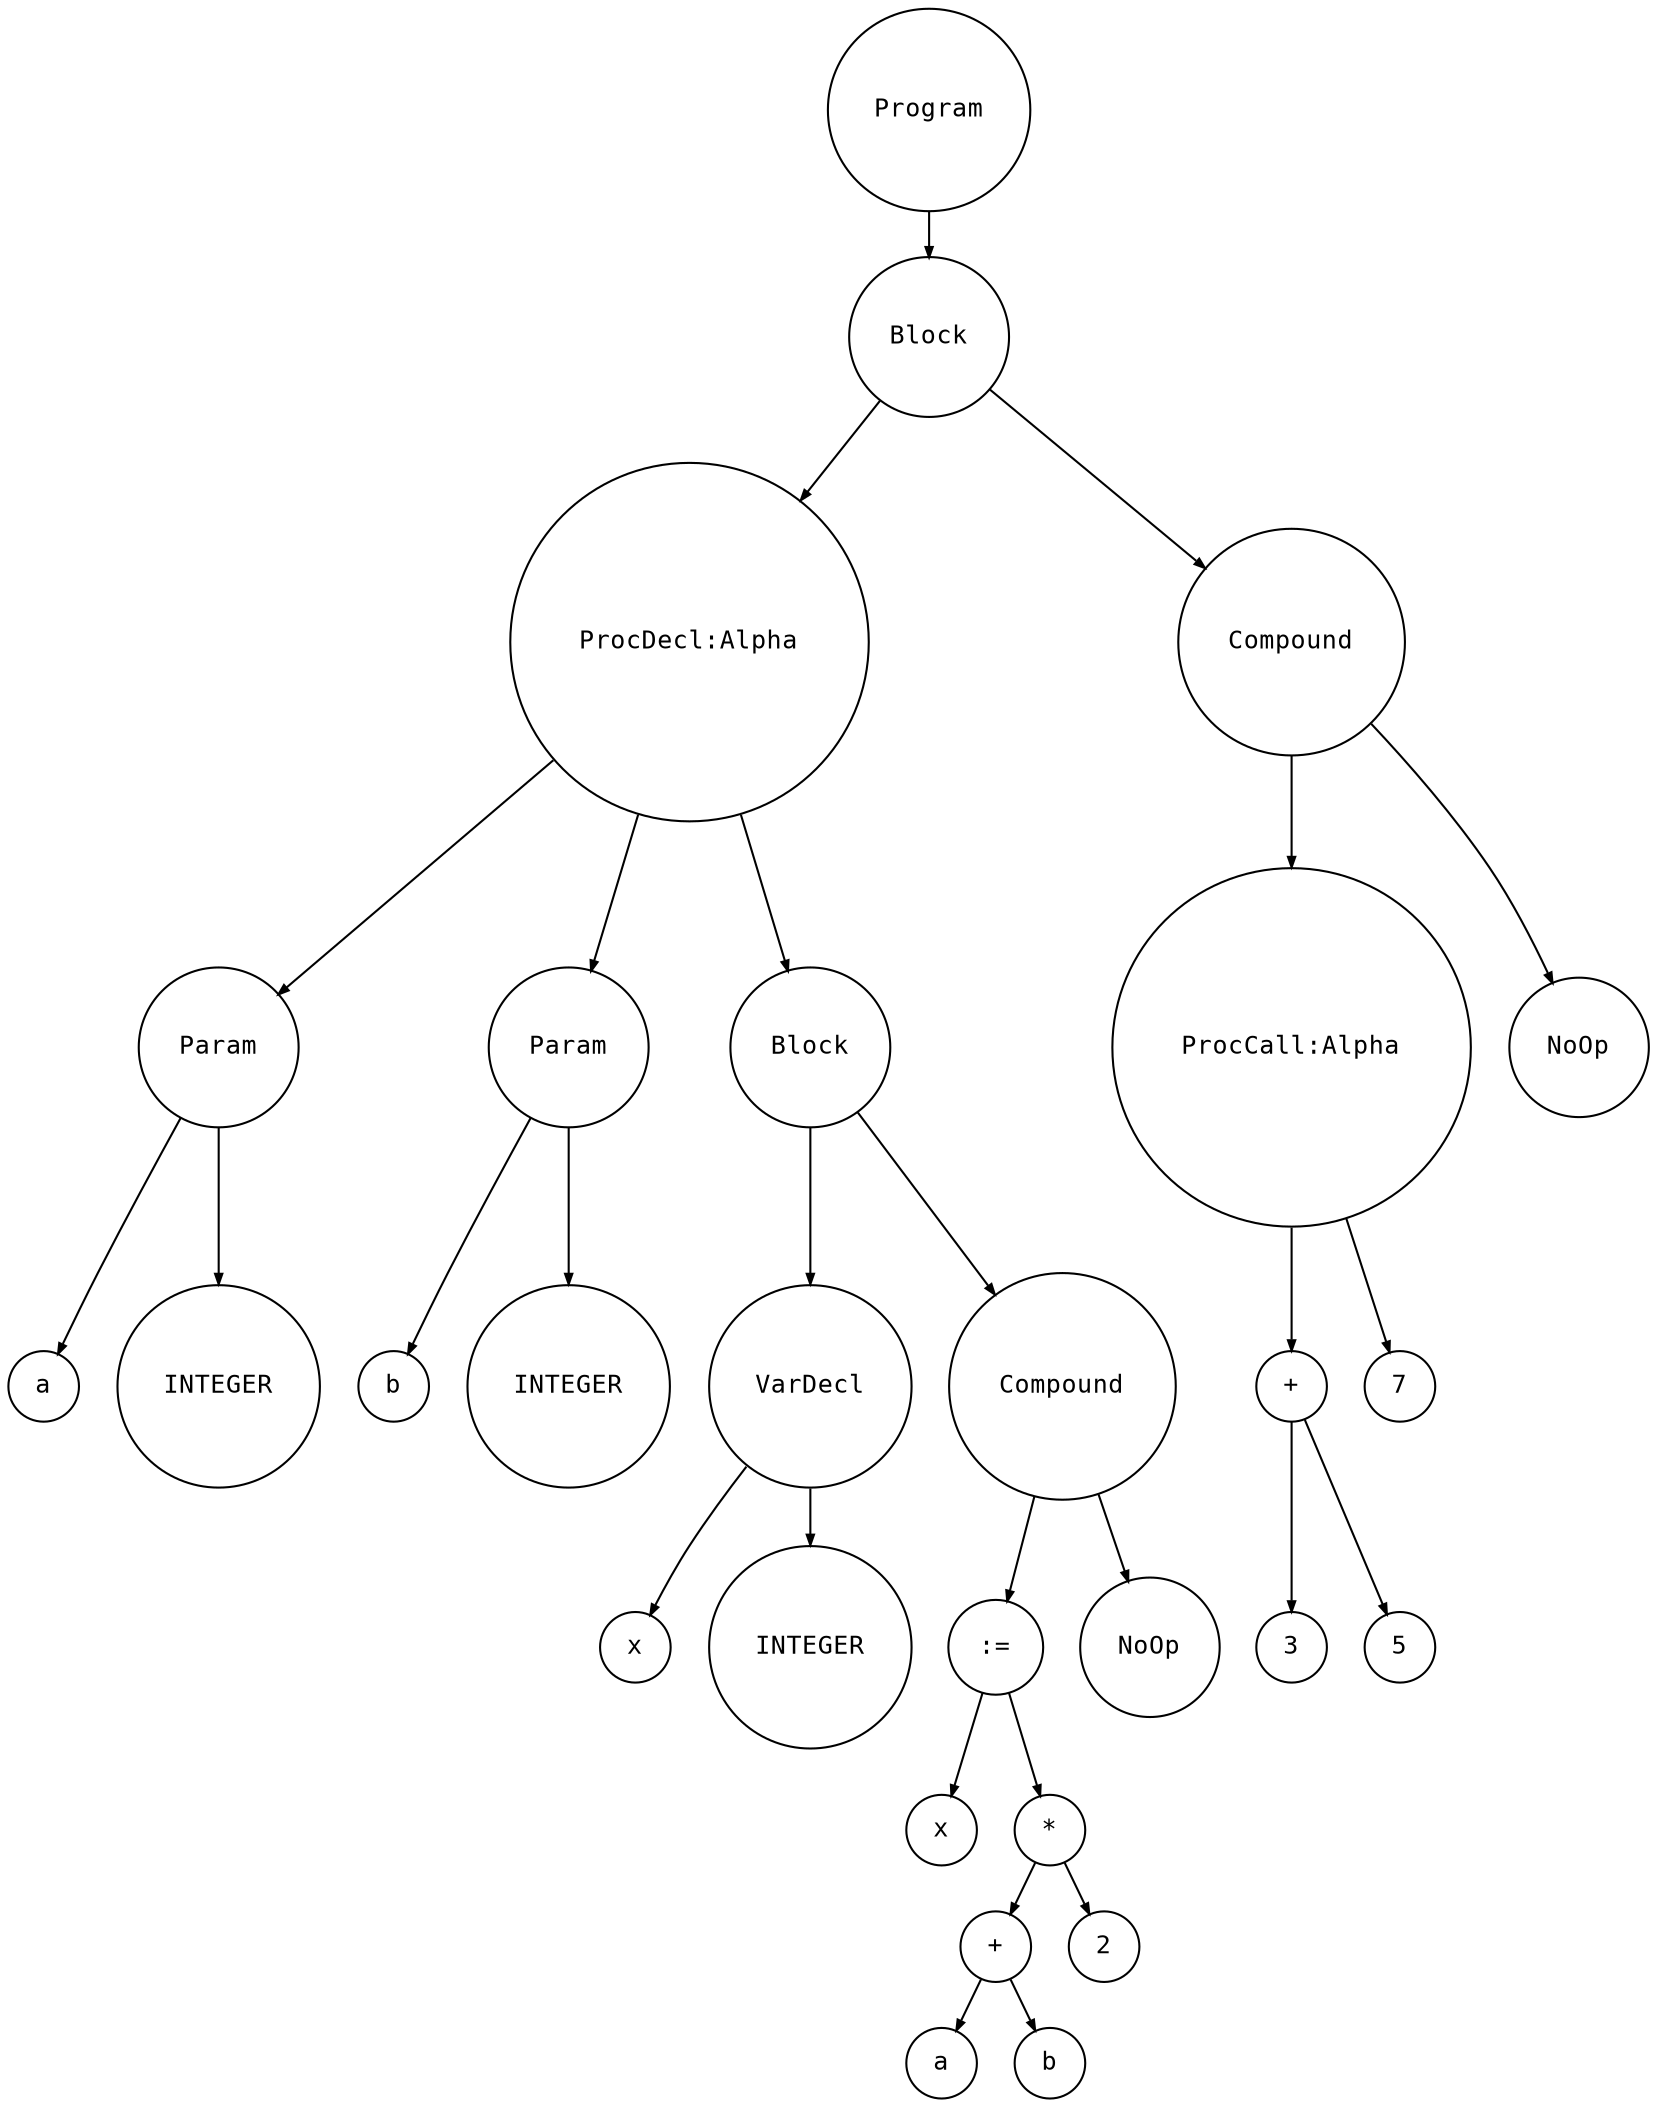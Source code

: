 digraph astgraph {
  node [shape=circle, fontsize=12, fontname="Courier", height=.1];
  ranksep=.3;
  edge [arrowsize=.5]

  node1 [label="Program"]
  node2 [label="Block"]
  node3 [label="ProcDecl:Alpha"]
  node4 [label="Param"]
  node5 [label="a"]
  node4 -> node5
  node6 [label="INTEGER"]
  node4 -> node6
  node3 -> node4
  node7 [label="Param"]
  node8 [label="b"]
  node7 -> node8
  node9 [label="INTEGER"]
  node7 -> node9
  node3 -> node7
  node10 [label="Block"]
  node11 [label="VarDecl"]
  node12 [label="x"]
  node11 -> node12
  node13 [label="INTEGER"]
  node11 -> node13
  node14 [label="Compound"]
  node15 [label=":="]
  node16 [label="x"]
  node17 [label="*"]
  node18 [label="+"]
  node19 [label="a"]
  node20 [label="b"]
  node18 -> node19
  node18 -> node20
  node21 [label="2"]
  node17 -> node18
  node17 -> node21
  node15 -> node16
  node15 -> node17
  node14 -> node15
  node22 [label="NoOp"]
  node14 -> node22
  node10 -> node11
  node10 -> node14
  node3 -> node10
  node23 [label="Compound"]
  node24 [label="ProcCall:Alpha"]
  node25 [label="+"]
  node26 [label="3"]
  node27 [label="5"]
  node25 -> node26
  node25 -> node27
  node24 -> node25
  node28 [label="7"]
  node24 -> node28
  node23 -> node24
  node29 [label="NoOp"]
  node23 -> node29
  node2 -> node3
  node2 -> node23
  node1 -> node2
}